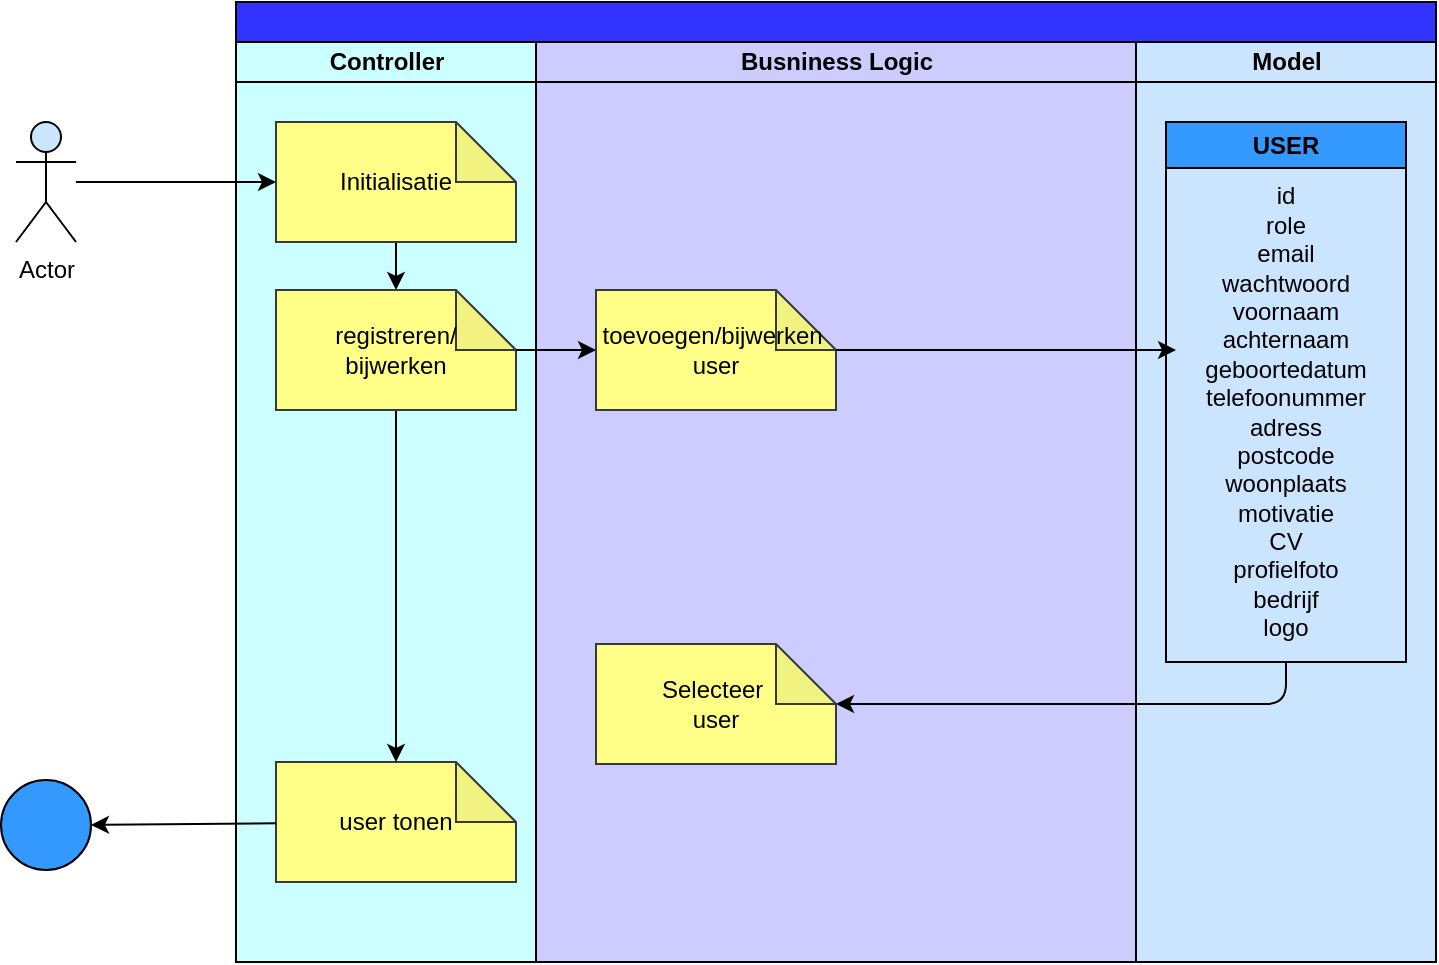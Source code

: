 <mxfile>
    <diagram id="L_LExKC51YupLIminDHV" name="Page-1">
        <mxGraphModel dx="960" dy="1599" grid="1" gridSize="10" guides="1" tooltips="1" connect="1" arrows="1" fold="1" page="1" pageScale="1" pageWidth="850" pageHeight="1100" math="0" shadow="0">
            <root>
                <mxCell id="0"/>
                <mxCell id="1" parent="0"/>
                <mxCell id="15" value="" style="swimlane;childLayout=stackLayout;resizeParent=1;resizeParentMax=0;startSize=20;html=1;fillColor=#3333FF;strokeColor=#000000;fontColor=#000000;swimlaneFillColor=#CCCCFF;" parent="1" vertex="1">
                    <mxGeometry x="160.0" y="-1040" width="600" height="480" as="geometry"/>
                </mxCell>
                <mxCell id="16" value="&lt;font color=&quot;#000000&quot;&gt;Controller&lt;/font&gt;" style="swimlane;startSize=20;html=1;fillColor=#CCFFFF;labelBackgroundColor=none;swimlaneFillColor=#CCFFFF;strokeColor=#000000;" parent="15" vertex="1">
                    <mxGeometry y="20" width="150" height="460" as="geometry"/>
                </mxCell>
                <mxCell id="17" style="edgeStyle=none;html=1;exitX=0.5;exitY=1;exitDx=0;exitDy=0;exitPerimeter=0;entryX=0.5;entryY=0;entryDx=0;entryDy=0;entryPerimeter=0;strokeColor=#000000;" parent="16" source="18" target="21" edge="1">
                    <mxGeometry relative="1" as="geometry"/>
                </mxCell>
                <mxCell id="18" value="&lt;font color=&quot;#000000&quot;&gt;Initialisatie&lt;/font&gt;" style="shape=note;whiteSpace=wrap;html=1;backgroundOutline=1;darkOpacity=0.05;labelBackgroundColor=none;strokeColor=#36393d;fillColor=#ffff88;" parent="16" vertex="1">
                    <mxGeometry x="20" y="40" width="120" height="60" as="geometry"/>
                </mxCell>
                <mxCell id="19" value="&lt;font color=&quot;#000000&quot;&gt;user tonen&lt;br&gt;&lt;/font&gt;" style="shape=note;whiteSpace=wrap;html=1;backgroundOutline=1;darkOpacity=0.05;labelBackgroundColor=none;strokeColor=#36393d;fillColor=#ffff88;" parent="16" vertex="1">
                    <mxGeometry x="20" y="360" width="120" height="60" as="geometry"/>
                </mxCell>
                <mxCell id="20" style="edgeStyle=none;html=1;exitX=0.5;exitY=1;exitDx=0;exitDy=0;exitPerimeter=0;strokeColor=#000000;" parent="16" source="21" target="19" edge="1">
                    <mxGeometry relative="1" as="geometry"/>
                </mxCell>
                <mxCell id="21" value="&lt;font color=&quot;#000000&quot;&gt;registreren/&lt;br&gt;bijwerken&lt;br&gt;&lt;/font&gt;" style="shape=note;whiteSpace=wrap;html=1;backgroundOutline=1;darkOpacity=0.05;labelBackgroundColor=none;strokeColor=#36393d;fillColor=#ffff88;" parent="16" vertex="1">
                    <mxGeometry x="20" y="124" width="120" height="60" as="geometry"/>
                </mxCell>
                <mxCell id="22" value="&lt;font color=&quot;#000000&quot;&gt;Busniness Logic&lt;/font&gt;" style="swimlane;startSize=20;html=1;fillColor=#CCCCFF;strokeColor=#000000;" parent="15" vertex="1">
                    <mxGeometry x="150" y="20" width="300" height="460" as="geometry"/>
                </mxCell>
                <mxCell id="24" value="&lt;font color=&quot;#000000&quot;&gt;toevoegen/bijwerken&amp;nbsp;&lt;br&gt;user&lt;br&gt;&lt;/font&gt;" style="shape=note;whiteSpace=wrap;html=1;backgroundOutline=1;darkOpacity=0.05;labelBackgroundColor=none;strokeColor=#36393d;fillColor=#ffff88;" parent="22" vertex="1">
                    <mxGeometry x="30" y="124" width="120" height="60" as="geometry"/>
                </mxCell>
                <mxCell id="25" value="&lt;font color=&quot;#000000&quot;&gt;Selecteer&amp;nbsp;&lt;br&gt;user&lt;br&gt;&lt;/font&gt;" style="shape=note;whiteSpace=wrap;html=1;backgroundOutline=1;darkOpacity=0.05;labelBackgroundColor=none;strokeColor=#36393d;fillColor=#ffff88;" parent="22" vertex="1">
                    <mxGeometry x="30" y="301" width="120" height="60" as="geometry"/>
                </mxCell>
                <mxCell id="26" value="&lt;font color=&quot;#000000&quot;&gt;Model&lt;/font&gt;" style="swimlane;startSize=20;html=1;strokeColor=#000000;swimlaneFillColor=#CCE5FF;fillColor=#CCE5FF;" parent="15" vertex="1">
                    <mxGeometry x="450" y="20" width="150" height="460" as="geometry"/>
                </mxCell>
                <mxCell id="27" value="USER" style="swimlane;whiteSpace=wrap;html=1;labelBackgroundColor=none;strokeColor=#000000;fontColor=#000000;fillColor=#3399FF;startSize=23;" parent="26" vertex="1">
                    <mxGeometry x="15" y="40" width="120" height="270" as="geometry"/>
                </mxCell>
                <mxCell id="28" value="id&lt;br&gt;role&lt;br&gt;email&lt;br&gt;wachtwoord&lt;br&gt;voornaam&lt;br&gt;achternaam&lt;br&gt;geboortedatum&lt;br&gt;telefoonummer&lt;br&gt;adress&lt;br&gt;postcode&lt;br&gt;woonplaats&lt;br&gt;motivatie&lt;br&gt;CV&lt;br&gt;profielfoto&lt;br&gt;bedrijf&lt;br&gt;logo" style="text;html=1;strokeColor=none;fillColor=none;align=center;verticalAlign=middle;whiteSpace=wrap;rounded=0;labelBackgroundColor=none;fontColor=#000000;" parent="27" vertex="1">
                    <mxGeometry x="30" y="20" width="60" height="250" as="geometry"/>
                </mxCell>
                <mxCell id="36" value="" style="edgeStyle=none;html=1;strokeColor=#000000;" parent="15" source="21" target="24" edge="1">
                    <mxGeometry relative="1" as="geometry"/>
                </mxCell>
                <mxCell id="37" style="edgeStyle=none;html=1;strokeColor=#000000;" parent="15" source="24" edge="1">
                    <mxGeometry relative="1" as="geometry">
                        <mxPoint x="470.0" y="174" as="targetPoint"/>
                    </mxGeometry>
                </mxCell>
                <mxCell id="38" style="edgeStyle=none;html=1;entryX=0;entryY=0;entryDx=120.0;entryDy=30;entryPerimeter=0;strokeColor=#000000;" parent="15" source="27" target="25" edge="1">
                    <mxGeometry relative="1" as="geometry">
                        <Array as="points">
                            <mxPoint x="525.0" y="351"/>
                        </Array>
                    </mxGeometry>
                </mxCell>
                <mxCell id="33" style="edgeStyle=none;html=1;strokeColor=#000000;" parent="1" source="32" target="18" edge="1">
                    <mxGeometry relative="1" as="geometry"/>
                </mxCell>
                <mxCell id="32" value="Actor" style="shape=umlActor;verticalLabelPosition=bottom;verticalAlign=top;html=1;outlineConnect=0;labelBackgroundColor=none;strokeColor=#000000;fontColor=#000000;fillColor=#CCE5FF;" parent="1" vertex="1">
                    <mxGeometry x="50" y="-980" width="30" height="60" as="geometry"/>
                </mxCell>
                <mxCell id="34" value="" style="ellipse;whiteSpace=wrap;html=1;aspect=fixed;labelBackgroundColor=none;strokeColor=#000000;fontColor=#000000;fillColor=#3399FF;" parent="1" vertex="1">
                    <mxGeometry x="42.5" y="-651" width="45" height="45" as="geometry"/>
                </mxCell>
                <mxCell id="35" style="edgeStyle=none;html=1;entryX=1;entryY=0.5;entryDx=0;entryDy=0;strokeColor=#000000;" parent="1" source="19" target="34" edge="1">
                    <mxGeometry relative="1" as="geometry"/>
                </mxCell>
            </root>
        </mxGraphModel>
    </diagram>
</mxfile>